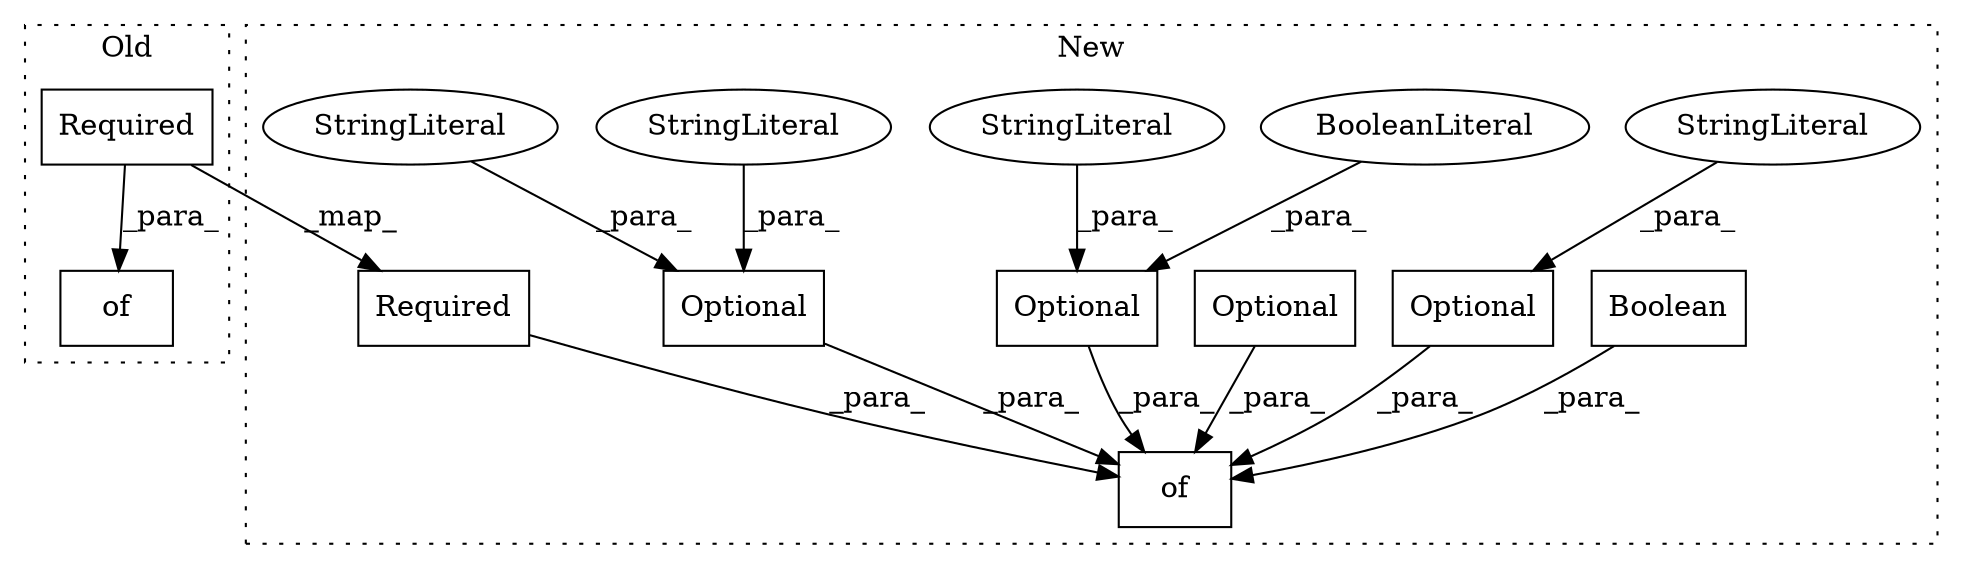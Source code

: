 digraph G {
subgraph cluster0 {
1 [label="of" a="32" s="4343,4405" l="3,1" shape="box"];
13 [label="Required" a="32" s="4346,4361" l="9,1" shape="box"];
label = "Old";
style="dotted";
}
subgraph cluster1 {
2 [label="Boolean" a="32" s="5013" l="9" shape="box"];
3 [label="of" a="32" s="4863,5058" l="3,1" shape="box"];
4 [label="Optional" a="32" s="4984,5011" l="9,1" shape="box"];
5 [label="BooleanLiteral" a="9" s="5006" l="5" shape="ellipse"];
6 [label="Optional" a="32" s="4917,4939" l="9,1" shape="box"];
7 [label="StringLiteral" a="45" s="4926" l="10" shape="ellipse"];
8 [label="Optional" a="32" s="5023,5050" l="9,1" shape="box"];
9 [label="StringLiteral" a="45" s="4993" l="12" shape="ellipse"];
10 [label="Optional" a="32" s="4890,4908" l="9,1" shape="box"];
11 [label="StringLiteral" a="45" s="4906" l="2" shape="ellipse"];
12 [label="StringLiteral" a="45" s="4899" l="6" shape="ellipse"];
14 [label="Required" a="32" s="4866,4881" l="9,1" shape="box"];
label = "New";
style="dotted";
}
2 -> 3 [label="_para_"];
4 -> 3 [label="_para_"];
5 -> 4 [label="_para_"];
6 -> 3 [label="_para_"];
7 -> 6 [label="_para_"];
8 -> 3 [label="_para_"];
9 -> 4 [label="_para_"];
10 -> 3 [label="_para_"];
11 -> 10 [label="_para_"];
12 -> 10 [label="_para_"];
13 -> 1 [label="_para_"];
13 -> 14 [label="_map_"];
14 -> 3 [label="_para_"];
}